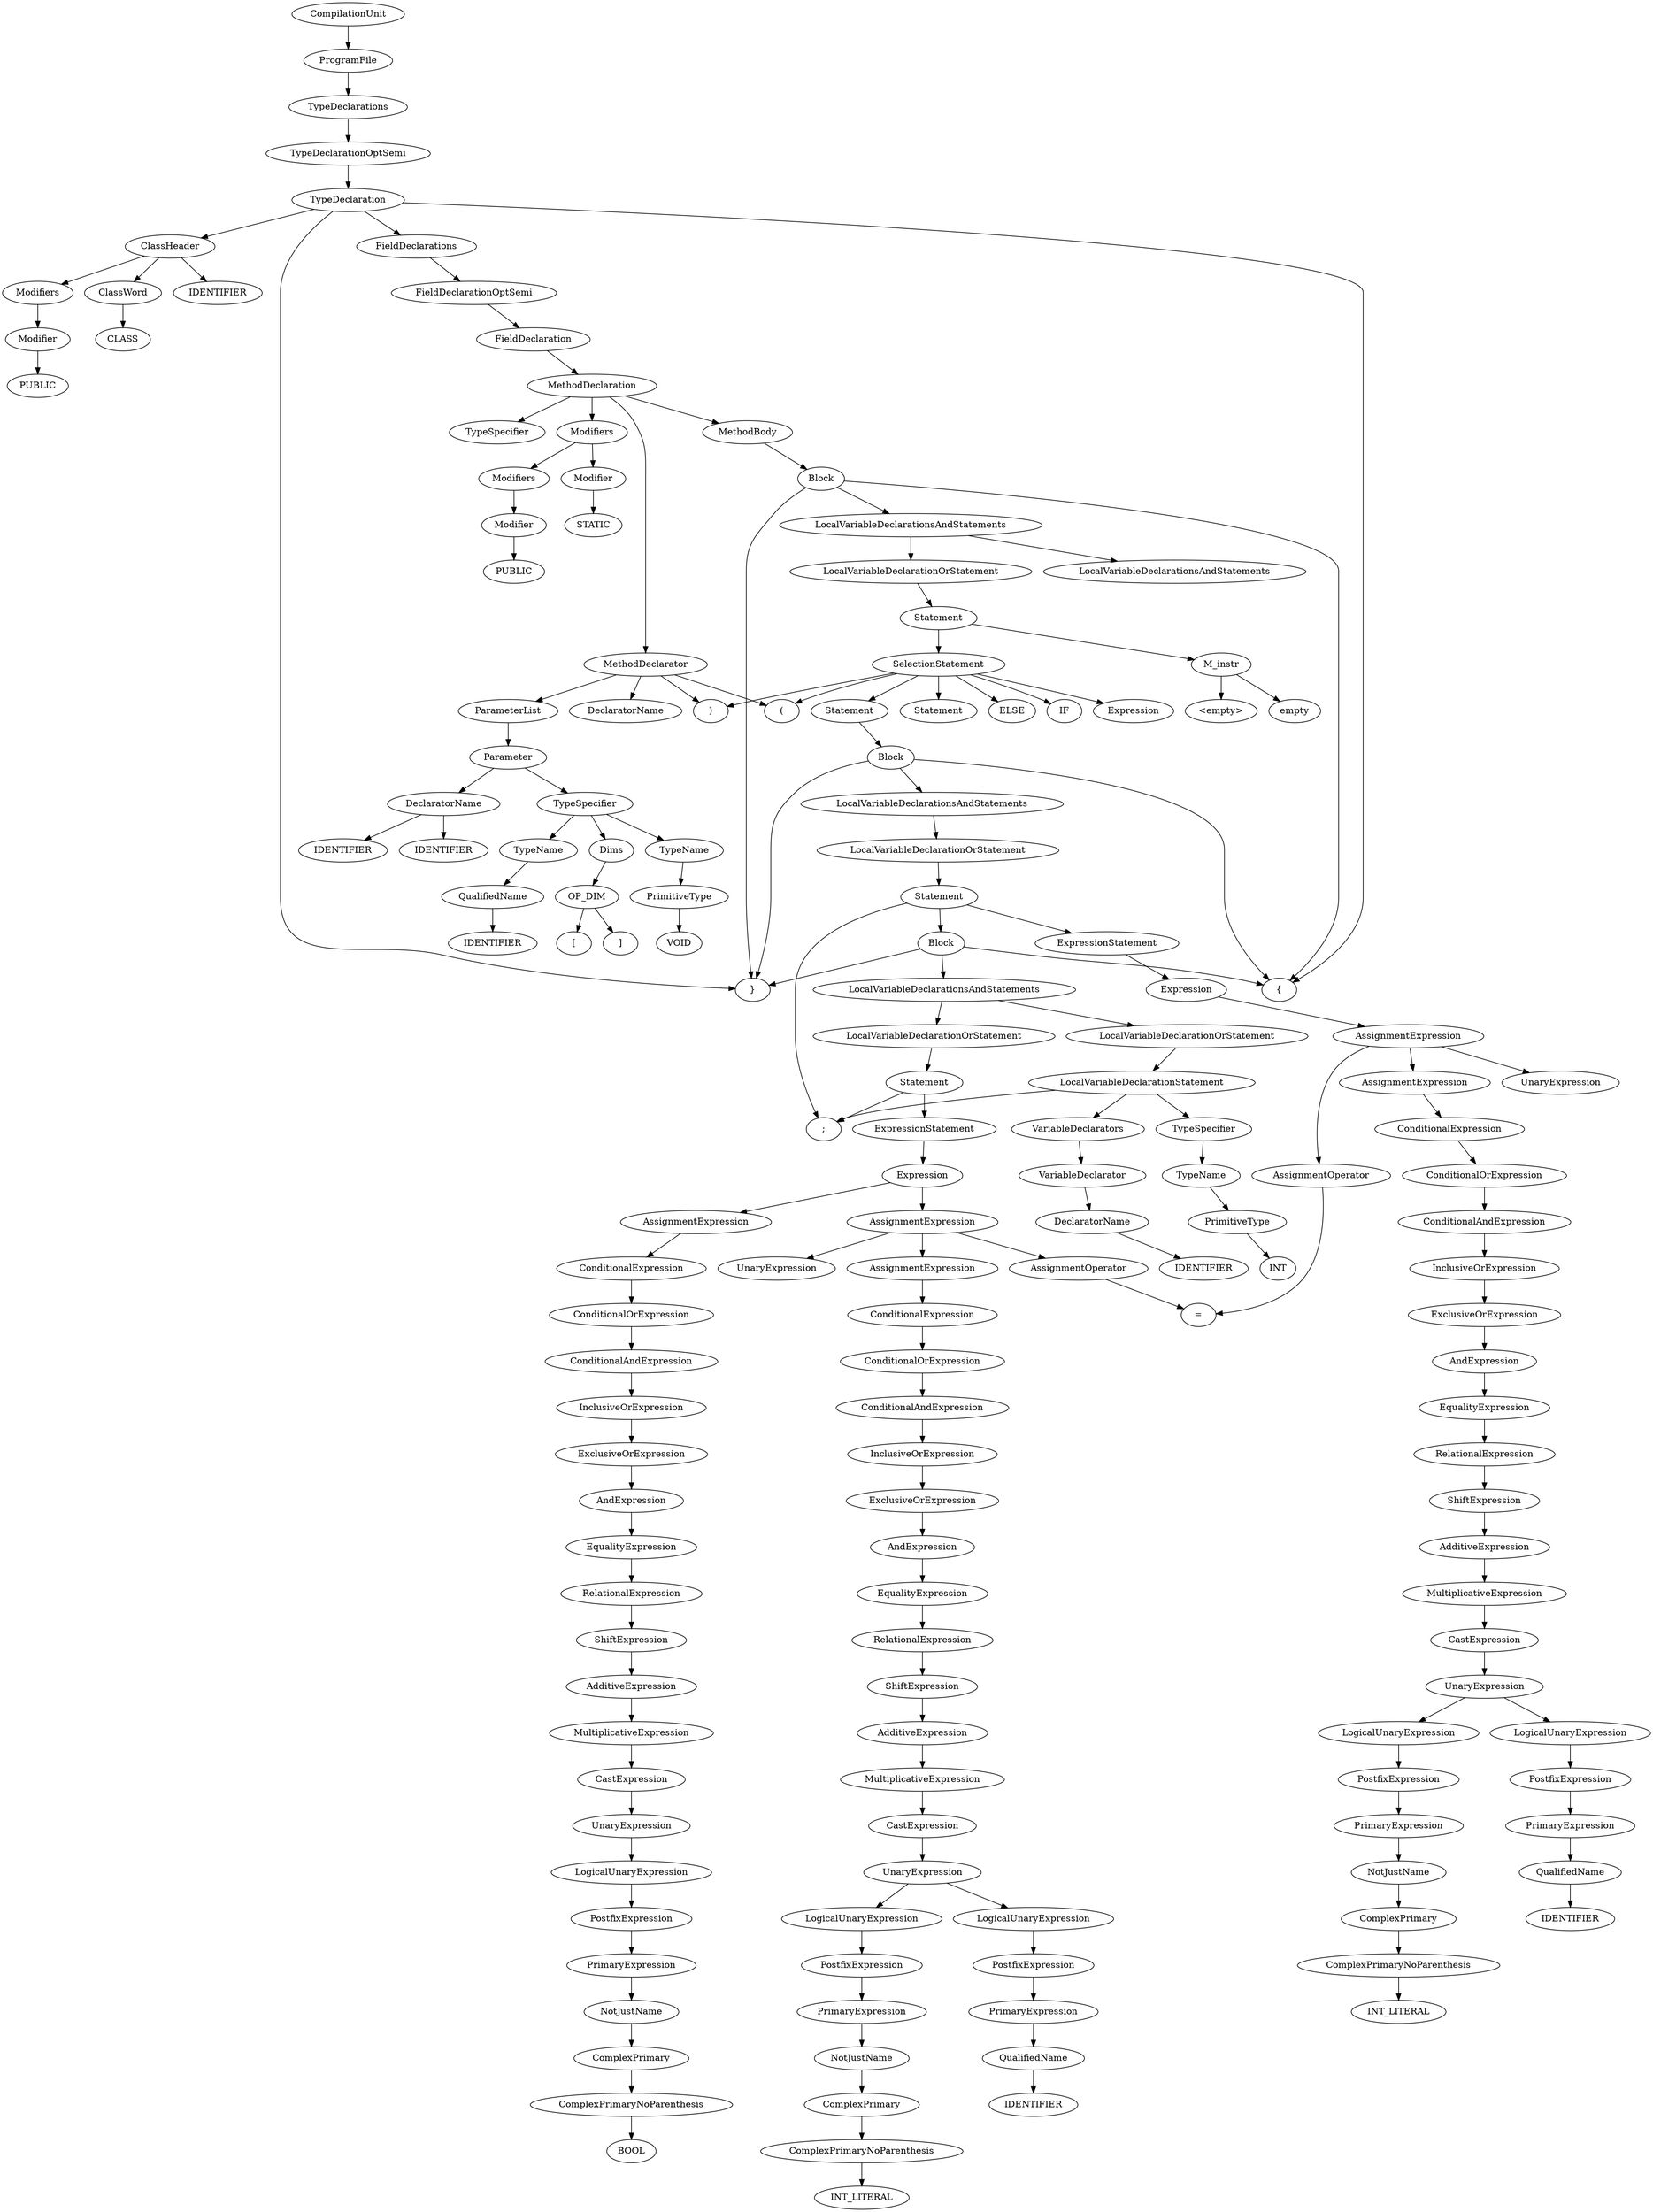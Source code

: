 digraph "Parse Tree" {
	ProgramFile1 [label = "ProgramFile"] 
	CompilationUnit -> {  ProgramFile1 }
	TypeDeclarations1 [label = "TypeDeclarations"] 
	ProgramFile1 -> {  TypeDeclarations1 }
	TypeDeclarationOptSemi1 [label = "TypeDeclarationOptSemi"] 
	TypeDeclarations1 -> {  TypeDeclarationOptSemi1 }
	TypeDeclaration1 [label = "TypeDeclaration"] 
	TypeDeclarationOptSemi1 -> {  TypeDeclaration1 }
	ClassHeader1 [label = "ClassHeader"] 
	FieldDeclarations1 [label = "FieldDeclarations"] 
	TypeDeclaration1 -> {  ClassHeader1 "{" FieldDeclarations1 "}" }
	FieldDeclarationOptSemi1 [label = "FieldDeclarationOptSemi"] 
	FieldDeclarations1 -> {  FieldDeclarationOptSemi1 }
	FieldDeclaration1 [label = "FieldDeclaration"] 
	FieldDeclarationOptSemi1 -> {  FieldDeclaration1 }
	MethodDeclaration1 [label = "MethodDeclaration"] 
	FieldDeclaration1 -> {  MethodDeclaration1 }
	Modifiers1 [label = "Modifiers"] 
	TypeSpecifier1 [label = "TypeSpecifier"] 
	MethodDeclarator1 [label = "MethodDeclarator"] 
	MethodBody1 [label = "MethodBody"] 
	MethodDeclaration1 -> {  Modifiers1 TypeSpecifier1 MethodDeclarator1 MethodBody1 }
	Block1 [label = "Block"] 
	MethodBody1 -> {  Block1 }
	LocalVariableDeclarationsAndStatements1 [label = "LocalVariableDeclarationsAndStatements"] 
	Block1 -> {  "{" LocalVariableDeclarationsAndStatements1 "}" }
	LocalVariableDeclarationsAndStatements2 [label = "LocalVariableDeclarationsAndStatements"] 
	LocalVariableDeclarationOrStatement1 [label = "LocalVariableDeclarationOrStatement"] 
	LocalVariableDeclarationsAndStatements1 -> {  LocalVariableDeclarationsAndStatements2 LocalVariableDeclarationOrStatement1 }
	Statement1 [label = "Statement"] 
	LocalVariableDeclarationOrStatement1 -> {  Statement1 }
	SelectionStatement1 [label = "SelectionStatement"] 
	M_instr1 [label = "M_instr"] 
	Statement1 -> {  SelectionStatement1 M_instr1 }
	<empty>1 [label = "<empty>"] 
	M_instr1 -> {  <empty>1 }
	IF1 [label = "IF"] 
	Expression1 [label = "Expression"] 
	Statement2 [label = "Statement"] 
	ELSE1 [label = "ELSE"] 
	Statement3 [label = "Statement"] 
	SelectionStatement1 -> {  IF1 "(" Expression1 ")" Statement2 ELSE1 Statement3 }
	Block2 [label = "Block"] 
	Statement3 -> {  Block2 }
	LocalVariableDeclarationsAndStatements3 [label = "LocalVariableDeclarationsAndStatements"] 
	Block2 -> {  "{" LocalVariableDeclarationsAndStatements3 "}" }
	LocalVariableDeclarationOrStatement2 [label = "LocalVariableDeclarationOrStatement"] 
	LocalVariableDeclarationsAndStatements3 -> {  LocalVariableDeclarationOrStatement2 }
	Statement4 [label = "Statement"] 
	LocalVariableDeclarationOrStatement2 -> {  Statement4 }
	ExpressionStatement1 [label = "ExpressionStatement"] 
	Statement4 -> {  ExpressionStatement1 ";" }
	Expression2 [label = "Expression"] 
	ExpressionStatement1 -> {  Expression2 }
	AssignmentExpression1 [label = "AssignmentExpression"] 
	Expression2 -> {  AssignmentExpression1 }
	UnaryExpression1 [label = "UnaryExpression"] 
	AssignmentOperator1 [label = "AssignmentOperator"] 
	AssignmentExpression2 [label = "AssignmentExpression"] 
	AssignmentExpression1 -> {  UnaryExpression1 AssignmentOperator1 AssignmentExpression2 }
	ConditionalExpression1 [label = "ConditionalExpression"] 
	AssignmentExpression2 -> {  ConditionalExpression1 }
	ConditionalOrExpression1 [label = "ConditionalOrExpression"] 
	ConditionalExpression1 -> {  ConditionalOrExpression1 }
	ConditionalAndExpression1 [label = "ConditionalAndExpression"] 
	ConditionalOrExpression1 -> {  ConditionalAndExpression1 }
	InclusiveOrExpression1 [label = "InclusiveOrExpression"] 
	ConditionalAndExpression1 -> {  InclusiveOrExpression1 }
	ExclusiveOrExpression1 [label = "ExclusiveOrExpression"] 
	InclusiveOrExpression1 -> {  ExclusiveOrExpression1 }
	AndExpression1 [label = "AndExpression"] 
	ExclusiveOrExpression1 -> {  AndExpression1 }
	EqualityExpression1 [label = "EqualityExpression"] 
	AndExpression1 -> {  EqualityExpression1 }
	RelationalExpression1 [label = "RelationalExpression"] 
	EqualityExpression1 -> {  RelationalExpression1 }
	ShiftExpression1 [label = "ShiftExpression"] 
	RelationalExpression1 -> {  ShiftExpression1 }
	AdditiveExpression1 [label = "AdditiveExpression"] 
	ShiftExpression1 -> {  AdditiveExpression1 }
	MultiplicativeExpression1 [label = "MultiplicativeExpression"] 
	AdditiveExpression1 -> {  MultiplicativeExpression1 }
	CastExpression1 [label = "CastExpression"] 
	MultiplicativeExpression1 -> {  CastExpression1 }
	UnaryExpression2 [label = "UnaryExpression"] 
	CastExpression1 -> {  UnaryExpression2 }
	LogicalUnaryExpression1 [label = "LogicalUnaryExpression"] 
	UnaryExpression2 -> {  LogicalUnaryExpression1 }
	PostfixExpression1 [label = "PostfixExpression"] 
	LogicalUnaryExpression1 -> {  PostfixExpression1 }
	PrimaryExpression1 [label = "PrimaryExpression"] 
	PostfixExpression1 -> {  PrimaryExpression1 }
	NotJustName1 [label = "NotJustName"] 
	PrimaryExpression1 -> {  NotJustName1 }
	ComplexPrimary1 [label = "ComplexPrimary"] 
	NotJustName1 -> {  ComplexPrimary1 }
	ComplexPrimaryNoParenthesis1 [label = "ComplexPrimaryNoParenthesis"] 
	ComplexPrimary1 -> {  ComplexPrimaryNoParenthesis1 }
	INT_LITERAL1 [label = "INT_LITERAL"] 
	ComplexPrimaryNoParenthesis1 -> {  INT_LITERAL1 }
	AssignmentOperator1 -> {  "=" }
	LogicalUnaryExpression2 [label = "LogicalUnaryExpression"] 
	UnaryExpression2 -> {  LogicalUnaryExpression2 }
	PostfixExpression2 [label = "PostfixExpression"] 
	LogicalUnaryExpression2 -> {  PostfixExpression2 }
	PrimaryExpression2 [label = "PrimaryExpression"] 
	PostfixExpression2 -> {  PrimaryExpression2 }
	QualifiedName1 [label = "QualifiedName"] 
	PrimaryExpression2 -> {  QualifiedName1 }
	IDENTIFIER1 [label = "IDENTIFIER"] 
	QualifiedName1 -> {  IDENTIFIER1 }
	Block3 [label = "Block"] 
	Statement4 -> {  Block3 }
	LocalVariableDeclarationsAndStatements4 [label = "LocalVariableDeclarationsAndStatements"] 
	Block3 -> {  "{" LocalVariableDeclarationsAndStatements4 "}" }
	LocalVariableDeclarationOrStatement3 [label = "LocalVariableDeclarationOrStatement"] 
	LocalVariableDeclarationsAndStatements4 -> {  LocalVariableDeclarationOrStatement3 }
	Statement5 [label = "Statement"] 
	LocalVariableDeclarationOrStatement3 -> {  Statement5 }
	ExpressionStatement2 [label = "ExpressionStatement"] 
	Statement5 -> {  ExpressionStatement2 ";" }
	Expression3 [label = "Expression"] 
	ExpressionStatement2 -> {  Expression3 }
	AssignmentExpression3 [label = "AssignmentExpression"] 
	Expression3 -> {  AssignmentExpression3 }
	UnaryExpression3 [label = "UnaryExpression"] 
	AssignmentOperator2 [label = "AssignmentOperator"] 
	AssignmentExpression4 [label = "AssignmentExpression"] 
	AssignmentExpression3 -> {  UnaryExpression3 AssignmentOperator2 AssignmentExpression4 }
	ConditionalExpression2 [label = "ConditionalExpression"] 
	AssignmentExpression4 -> {  ConditionalExpression2 }
	ConditionalOrExpression2 [label = "ConditionalOrExpression"] 
	ConditionalExpression2 -> {  ConditionalOrExpression2 }
	ConditionalAndExpression2 [label = "ConditionalAndExpression"] 
	ConditionalOrExpression2 -> {  ConditionalAndExpression2 }
	InclusiveOrExpression2 [label = "InclusiveOrExpression"] 
	ConditionalAndExpression2 -> {  InclusiveOrExpression2 }
	ExclusiveOrExpression2 [label = "ExclusiveOrExpression"] 
	InclusiveOrExpression2 -> {  ExclusiveOrExpression2 }
	AndExpression2 [label = "AndExpression"] 
	ExclusiveOrExpression2 -> {  AndExpression2 }
	EqualityExpression2 [label = "EqualityExpression"] 
	AndExpression2 -> {  EqualityExpression2 }
	RelationalExpression2 [label = "RelationalExpression"] 
	EqualityExpression2 -> {  RelationalExpression2 }
	ShiftExpression2 [label = "ShiftExpression"] 
	RelationalExpression2 -> {  ShiftExpression2 }
	AdditiveExpression2 [label = "AdditiveExpression"] 
	ShiftExpression2 -> {  AdditiveExpression2 }
	MultiplicativeExpression2 [label = "MultiplicativeExpression"] 
	AdditiveExpression2 -> {  MultiplicativeExpression2 }
	CastExpression2 [label = "CastExpression"] 
	MultiplicativeExpression2 -> {  CastExpression2 }
	UnaryExpression4 [label = "UnaryExpression"] 
	CastExpression2 -> {  UnaryExpression4 }
	LogicalUnaryExpression3 [label = "LogicalUnaryExpression"] 
	UnaryExpression4 -> {  LogicalUnaryExpression3 }
	PostfixExpression3 [label = "PostfixExpression"] 
	LogicalUnaryExpression3 -> {  PostfixExpression3 }
	PrimaryExpression3 [label = "PrimaryExpression"] 
	PostfixExpression3 -> {  PrimaryExpression3 }
	NotJustName2 [label = "NotJustName"] 
	PrimaryExpression3 -> {  NotJustName2 }
	ComplexPrimary2 [label = "ComplexPrimary"] 
	NotJustName2 -> {  ComplexPrimary2 }
	ComplexPrimaryNoParenthesis2 [label = "ComplexPrimaryNoParenthesis"] 
	ComplexPrimary2 -> {  ComplexPrimaryNoParenthesis2 }
	INT_LITERAL2 [label = "INT_LITERAL"] 
	ComplexPrimaryNoParenthesis2 -> {  INT_LITERAL2 }
	AssignmentOperator2 -> {  "=" }
	LogicalUnaryExpression4 [label = "LogicalUnaryExpression"] 
	UnaryExpression4 -> {  LogicalUnaryExpression4 }
	PostfixExpression4 [label = "PostfixExpression"] 
	LogicalUnaryExpression4 -> {  PostfixExpression4 }
	PrimaryExpression4 [label = "PrimaryExpression"] 
	PostfixExpression4 -> {  PrimaryExpression4 }
	QualifiedName2 [label = "QualifiedName"] 
	PrimaryExpression4 -> {  QualifiedName2 }
	IDENTIFIER2 [label = "IDENTIFIER"] 
	QualifiedName2 -> {  IDENTIFIER2 }
	AssignmentExpression5 [label = "AssignmentExpression"] 
	Expression3 -> {  AssignmentExpression5 }
	ConditionalExpression3 [label = "ConditionalExpression"] 
	AssignmentExpression5 -> {  ConditionalExpression3 }
	ConditionalOrExpression3 [label = "ConditionalOrExpression"] 
	ConditionalExpression3 -> {  ConditionalOrExpression3 }
	ConditionalAndExpression3 [label = "ConditionalAndExpression"] 
	ConditionalOrExpression3 -> {  ConditionalAndExpression3 }
	InclusiveOrExpression3 [label = "InclusiveOrExpression"] 
	ConditionalAndExpression3 -> {  InclusiveOrExpression3 }
	ExclusiveOrExpression3 [label = "ExclusiveOrExpression"] 
	InclusiveOrExpression3 -> {  ExclusiveOrExpression3 }
	AndExpression3 [label = "AndExpression"] 
	ExclusiveOrExpression3 -> {  AndExpression3 }
	EqualityExpression3 [label = "EqualityExpression"] 
	AndExpression3 -> {  EqualityExpression3 }
	RelationalExpression3 [label = "RelationalExpression"] 
	EqualityExpression3 -> {  RelationalExpression3 }
	ShiftExpression3 [label = "ShiftExpression"] 
	RelationalExpression3 -> {  ShiftExpression3 }
	AdditiveExpression3 [label = "AdditiveExpression"] 
	ShiftExpression3 -> {  AdditiveExpression3 }
	MultiplicativeExpression3 [label = "MultiplicativeExpression"] 
	AdditiveExpression3 -> {  MultiplicativeExpression3 }
	CastExpression3 [label = "CastExpression"] 
	MultiplicativeExpression3 -> {  CastExpression3 }
	UnaryExpression5 [label = "UnaryExpression"] 
	CastExpression3 -> {  UnaryExpression5 }
	LogicalUnaryExpression5 [label = "LogicalUnaryExpression"] 
	UnaryExpression5 -> {  LogicalUnaryExpression5 }
	PostfixExpression5 [label = "PostfixExpression"] 
	LogicalUnaryExpression5 -> {  PostfixExpression5 }
	PrimaryExpression5 [label = "PrimaryExpression"] 
	PostfixExpression5 -> {  PrimaryExpression5 }
	NotJustName3 [label = "NotJustName"] 
	PrimaryExpression5 -> {  NotJustName3 }
	ComplexPrimary3 [label = "ComplexPrimary"] 
	NotJustName3 -> {  ComplexPrimary3 }
	ComplexPrimaryNoParenthesis3 [label = "ComplexPrimaryNoParenthesis"] 
	ComplexPrimary3 -> {  ComplexPrimaryNoParenthesis3 }
	BOOL1 [label = "BOOL"] 
	ComplexPrimaryNoParenthesis3 -> {  BOOL1 }
	LocalVariableDeclarationOrStatement4 [label = "LocalVariableDeclarationOrStatement"] 
	LocalVariableDeclarationsAndStatements4 -> {  LocalVariableDeclarationOrStatement4 }
	LocalVariableDeclarationStatement1 [label = "LocalVariableDeclarationStatement"] 
	LocalVariableDeclarationOrStatement4 -> {  LocalVariableDeclarationStatement1 }
	TypeSpecifier2 [label = "TypeSpecifier"] 
	VariableDeclarators1 [label = "VariableDeclarators"] 
	LocalVariableDeclarationStatement1 -> {  TypeSpecifier2 VariableDeclarators1 ";" }
	VariableDeclarator1 [label = "VariableDeclarator"] 
	VariableDeclarators1 -> {  VariableDeclarator1 }
	DeclaratorName1 [label = "DeclaratorName"] 
	VariableDeclarator1 -> {  DeclaratorName1 }
	IDENTIFIER3 [label = "IDENTIFIER"] 
	DeclaratorName1 -> {  IDENTIFIER3 }
	TypeName1 [label = "TypeName"] 
	TypeSpecifier2 -> {  TypeName1 }
	PrimitiveType1 [label = "PrimitiveType"] 
	TypeName1 -> {  PrimitiveType1 }
	INT1 [label = "INT"] 
	PrimitiveType1 -> {  INT1 }
	DeclaratorName2 [label = "DeclaratorName"] 
	ParameterList1 [label = "ParameterList"] 
	MethodDeclarator1 -> {  DeclaratorName2 "(" ParameterList1 ")" }
	Parameter1 [label = "Parameter"] 
	ParameterList1 -> {  Parameter1 }
	TypeSpecifier3 [label = "TypeSpecifier"] 
	DeclaratorName3 [label = "DeclaratorName"] 
	Parameter1 -> {  TypeSpecifier3 DeclaratorName3 }
	IDENTIFIER4 [label = "IDENTIFIER"] 
	DeclaratorName3 -> {  IDENTIFIER4 }
	TypeName2 [label = "TypeName"] 
	Dims1 [label = "Dims"] 
	TypeSpecifier3 -> {  TypeName2 Dims1 }
	OP_DIM1 [label = "OP_DIM"] 
	Dims1 -> {  OP_DIM1 }
	OP_DIM1 -> {  "[" "]" }
	QualifiedName3 [label = "QualifiedName"] 
	TypeName2 -> {  QualifiedName3 }
	IDENTIFIER5 [label = "IDENTIFIER"] 
	QualifiedName3 -> {  IDENTIFIER5 }
	IDENTIFIER6 [label = "IDENTIFIER"] 
	DeclaratorName3 -> {  IDENTIFIER6 }
	TypeName3 [label = "TypeName"] 
	TypeSpecifier3 -> {  TypeName3 }
	PrimitiveType2 [label = "PrimitiveType"] 
	TypeName3 -> {  PrimitiveType2 }
	VOID1 [label = "VOID"] 
	PrimitiveType2 -> {  VOID1 }
	Modifiers2 [label = "Modifiers"] 
	Modifier1 [label = "Modifier"] 
	Modifiers1 -> {  Modifiers2 Modifier1 }
	STATIC1 [label = "STATIC"] 
	Modifier1 -> {  STATIC1 }
	Modifier2 [label = "Modifier"] 
	Modifiers2 -> {  Modifier2 }
	PUBLIC1 [label = "PUBLIC"] 
	Modifier2 -> {  PUBLIC1 }
	Modifiers3 [label = "Modifiers"] 
	ClassWord1 [label = "ClassWord"] 
	IDENTIFIER7 [label = "IDENTIFIER"] 
	ClassHeader1 -> {  Modifiers3 ClassWord1 IDENTIFIER7 }
	CLASS1 [label = "CLASS"] 
	ClassWord1 -> {  CLASS1 }
	Modifier3 [label = "Modifier"] 
	Modifiers3 -> {  Modifier3 }
	PUBLIC2 [label = "PUBLIC"] 
	Modifier3 -> {  PUBLIC2 }

}